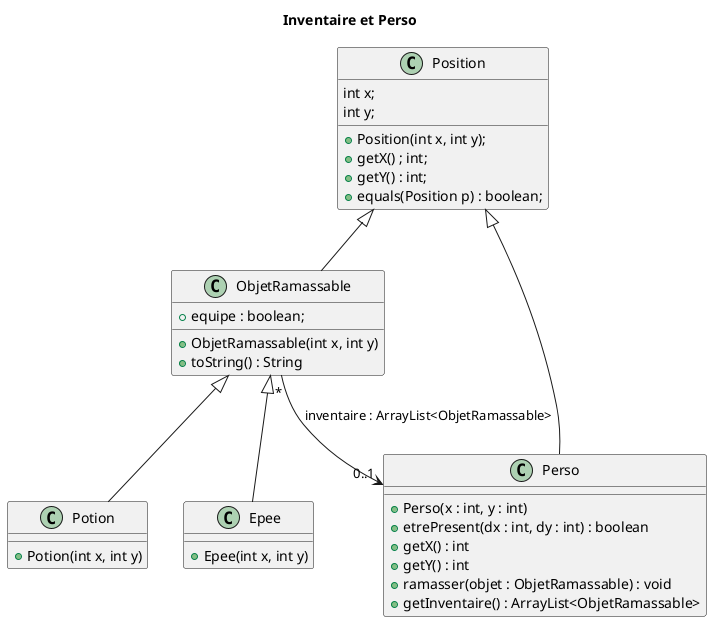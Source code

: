@startuml
title Inventaire et Perso

'''classe'''
class ObjetRamassable {

    + equipe : boolean;
    + ObjetRamassable(int x, int y)
    + toString() : String
}

class Potion{
    + Potion(int x, int y)
}

class Epee{
    + Epee(int x, int y)
}

class Position {
    int x;
    int y;

    + Position(int x, int y);
    + getX() ; int;
    + getY() : int;
    + equals(Position p) : boolean;
}

class Perso {

  + Perso(x : int, y : int)
  + etrePresent(dx : int, dy : int) : boolean
  + getX() : int
  + getY() : int
  + ramasser(objet : ObjetRamassable) : void
  + getInventaire() : ArrayList<ObjetRamassable>
}

'''relations'''
ObjetRamassable "*" --> "0..1" Perso: inventaire : ArrayList<ObjetRamassable>
ObjetRamassable  <|-- "Potion"
ObjetRamassable  <|-- "Epee"
Position <|--  Perso
Position <|--  ObjetRamassable



@enduml